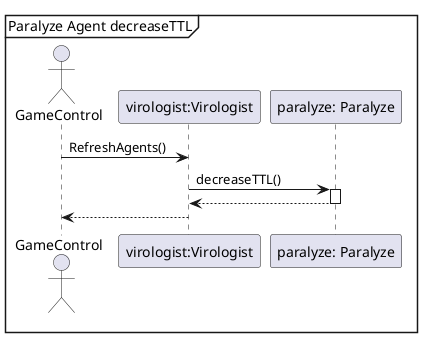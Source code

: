 @startuml
'https://plantuml.com/sequence-diagram

mainframe Paralyze Agent decreaseTTL

actor GameControl


GameControl->"virologist:Virologist": RefreshAgents()
    "virologist:Virologist"->"paralyze: Paralyze":decreaseTTL()
    Activate "paralyze: Paralyze"
    "paralyze: Paralyze"-->"virologist:Virologist" --
"virologist:Virologist"-->GameControl



@enduml

